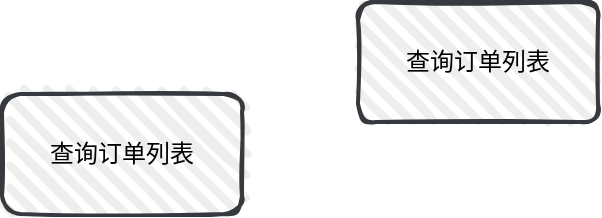 <mxfile version="14.1.1" type="github">
  <diagram id="SmFM2coi8A-Dmw9nVq4e" name="Page-1">
    <mxGraphModel dx="1422" dy="772" grid="0" gridSize="10" guides="1" tooltips="1" connect="1" arrows="1" fold="1" page="1" pageScale="1" pageWidth="2339" pageHeight="3300" math="0" shadow="0">
      <root>
        <mxCell id="0" />
        <mxCell id="1" parent="0" />
        <mxCell id="WCQYUByF5xgC30FzktKd-3" value="查询订单列表" style="rounded=1;whiteSpace=wrap;html=1;strokeWidth=2;fillWeight=4;hachureGap=8;hachureAngle=45;fillColor=#eeeeee;sketch=1;strokeColor=#36393d;" vertex="1" parent="1">
          <mxGeometry x="91" y="326" width="120" height="60" as="geometry" />
        </mxCell>
        <mxCell id="WCQYUByF5xgC30FzktKd-6" value="查询订单列表" style="rounded=1;whiteSpace=wrap;html=1;strokeWidth=2;fillWeight=4;hachureGap=8;hachureAngle=45;fillColor=#eeeeee;sketch=1;strokeColor=#36393d;" vertex="1" parent="1">
          <mxGeometry x="269" y="280" width="120" height="60" as="geometry" />
        </mxCell>
      </root>
    </mxGraphModel>
  </diagram>
</mxfile>
